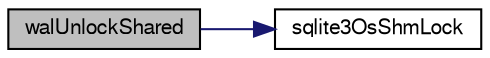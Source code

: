 digraph "walUnlockShared"
{
  edge [fontname="FreeSans",fontsize="10",labelfontname="FreeSans",labelfontsize="10"];
  node [fontname="FreeSans",fontsize="10",shape=record];
  rankdir="LR";
  Node905691 [label="walUnlockShared",height=0.2,width=0.4,color="black", fillcolor="grey75", style="filled", fontcolor="black"];
  Node905691 -> Node905692 [color="midnightblue",fontsize="10",style="solid",fontname="FreeSans"];
  Node905692 [label="sqlite3OsShmLock",height=0.2,width=0.4,color="black", fillcolor="white", style="filled",URL="$sqlite3_8c.html#a1832b805275450abac06bf8da21489f3"];
}
